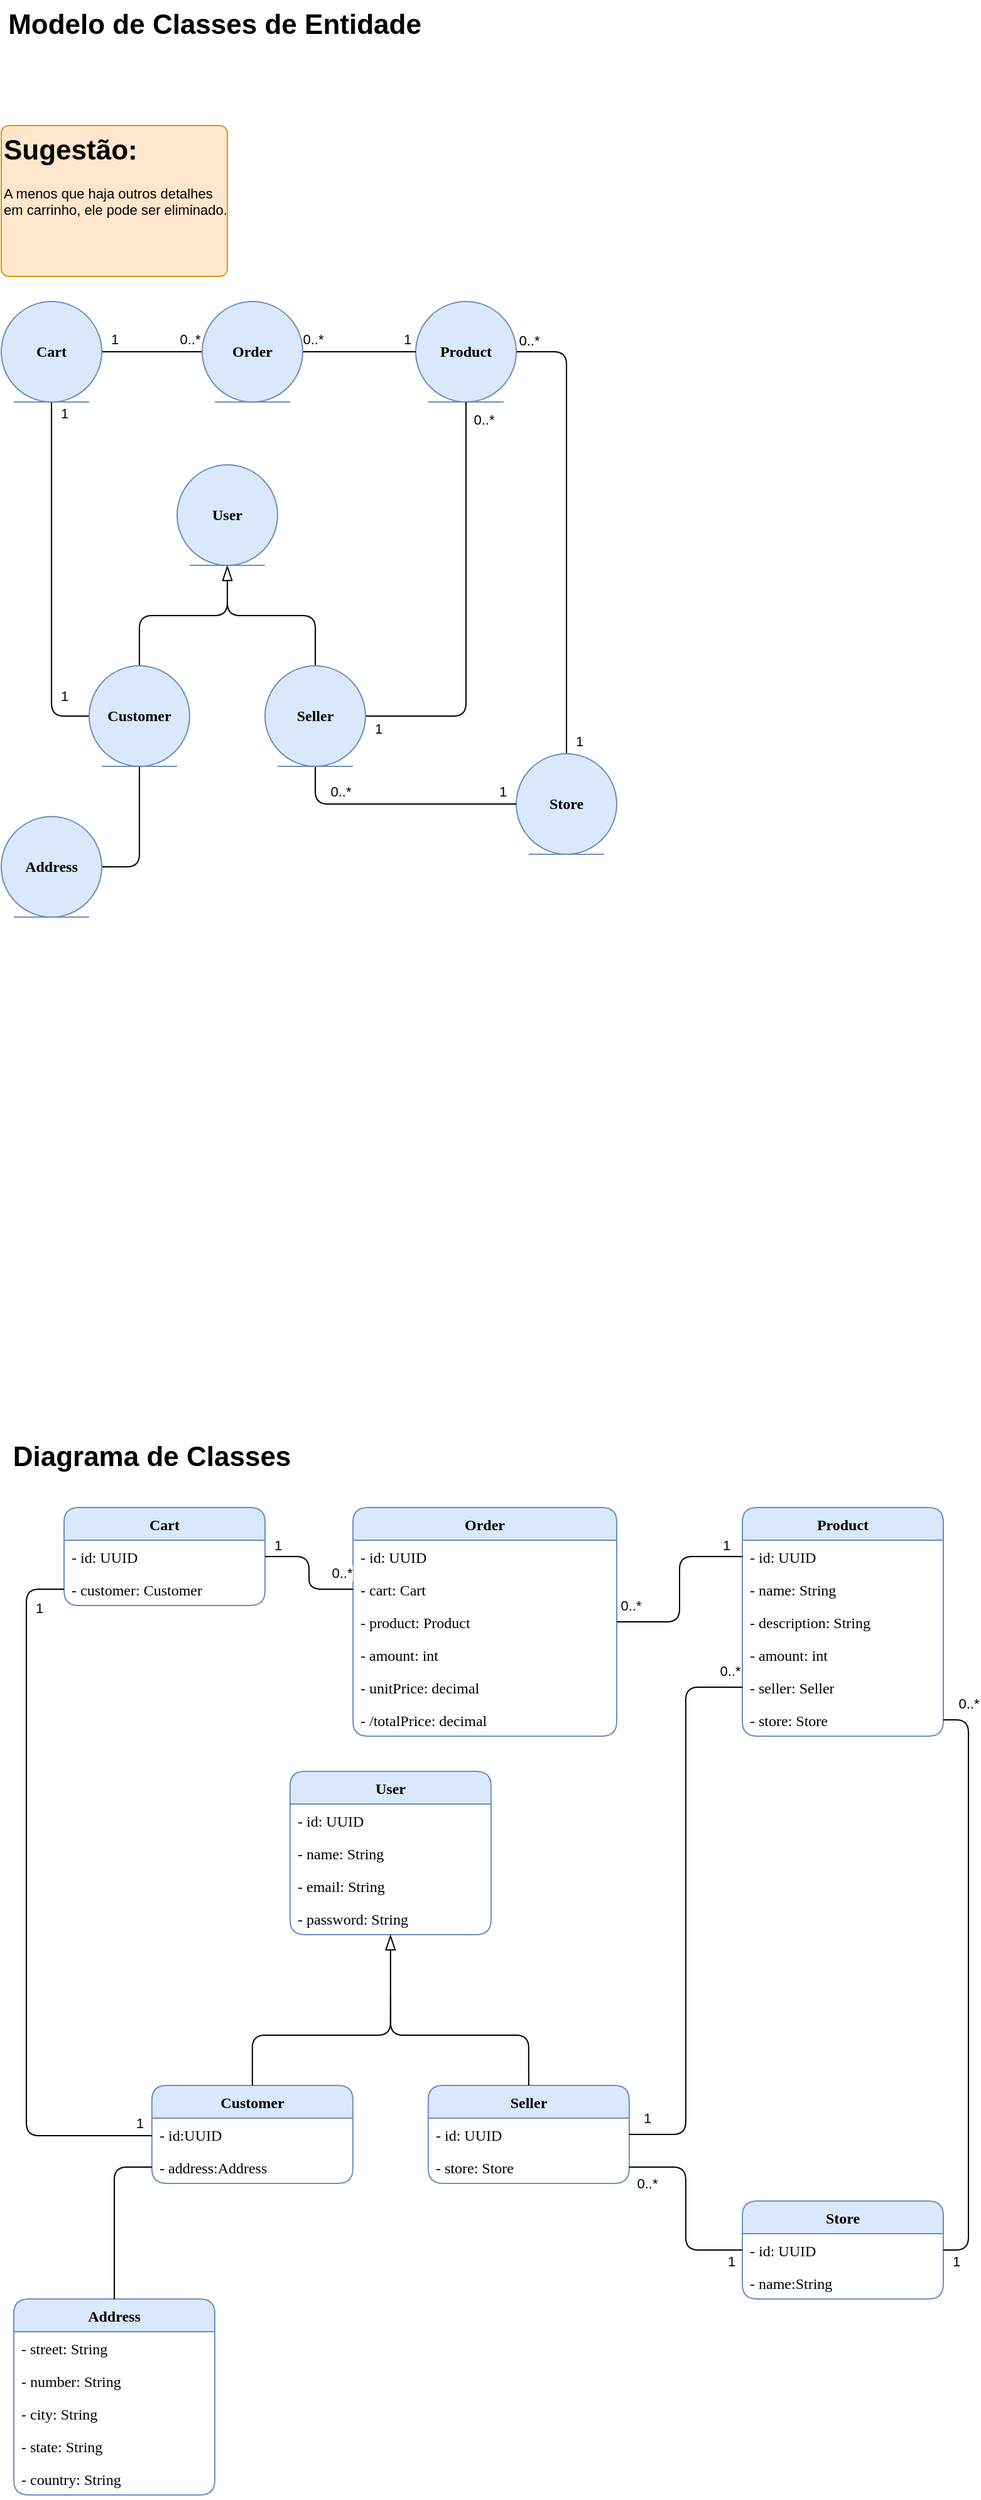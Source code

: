 <mxfile version="24.8.0">
  <diagram name="Página-1" id="TTVn241OmPXhMdDyWpZ5">
    <mxGraphModel dx="1816" dy="2190" grid="1" gridSize="10" guides="1" tooltips="1" connect="1" arrows="1" fold="1" page="1" pageScale="1" pageWidth="827" pageHeight="1169" math="0" shadow="0">
      <root>
        <mxCell id="0" />
        <mxCell id="1" parent="0" />
        <mxCell id="45oS4C0SvB9Kl9MP0dxG-2" value="Product" style="swimlane;fontStyle=1;align=center;verticalAlign=top;childLayout=stackLayout;horizontal=1;startSize=26;horizontalStack=0;resizeParent=1;resizeParentMax=0;resizeLast=0;collapsible=1;marginBottom=0;whiteSpace=wrap;html=1;fontFamily=Cascadia Code;rounded=1;fillColor=#dae8fc;strokeColor=#6c8ebf;" parent="1" vertex="1">
          <mxGeometry x="620" y="70" width="160" height="182" as="geometry" />
        </mxCell>
        <mxCell id="45oS4C0SvB9Kl9MP0dxG-3" value="- id: UUID" style="text;align=left;verticalAlign=top;spacingLeft=4;spacingRight=4;overflow=hidden;rotatable=0;points=[[0,0.5],[1,0.5]];portConstraint=eastwest;whiteSpace=wrap;html=1;fontFamily=Cascadia Code;" parent="45oS4C0SvB9Kl9MP0dxG-2" vertex="1">
          <mxGeometry y="26" width="160" height="26" as="geometry" />
        </mxCell>
        <mxCell id="WNG-E03-8D0otMJcHpS6-30" value="- name: String" style="text;align=left;verticalAlign=top;spacingLeft=4;spacingRight=4;overflow=hidden;rotatable=0;points=[[0,0.5],[1,0.5]];portConstraint=eastwest;whiteSpace=wrap;html=1;fontFamily=Cascadia Code;" vertex="1" parent="45oS4C0SvB9Kl9MP0dxG-2">
          <mxGeometry y="52" width="160" height="26" as="geometry" />
        </mxCell>
        <mxCell id="WNG-E03-8D0otMJcHpS6-66" value="- description: String" style="text;align=left;verticalAlign=top;spacingLeft=4;spacingRight=4;overflow=hidden;rotatable=0;points=[[0,0.5],[1,0.5]];portConstraint=eastwest;whiteSpace=wrap;html=1;fontFamily=Cascadia Code;" vertex="1" parent="45oS4C0SvB9Kl9MP0dxG-2">
          <mxGeometry y="78" width="160" height="26" as="geometry" />
        </mxCell>
        <mxCell id="WNG-E03-8D0otMJcHpS6-87" value="- amount: int" style="text;align=left;verticalAlign=top;spacingLeft=4;spacingRight=4;overflow=hidden;rotatable=0;points=[[0,0.5],[1,0.5]];portConstraint=eastwest;whiteSpace=wrap;html=1;fontFamily=Cascadia Code;" vertex="1" parent="45oS4C0SvB9Kl9MP0dxG-2">
          <mxGeometry y="104" width="160" height="26" as="geometry" />
        </mxCell>
        <mxCell id="WNG-E03-8D0otMJcHpS6-88" value="- seller: Seller" style="text;align=left;verticalAlign=top;spacingLeft=4;spacingRight=4;overflow=hidden;rotatable=0;points=[[0,0.5],[1,0.5]];portConstraint=eastwest;whiteSpace=wrap;html=1;fontFamily=Cascadia Code;" vertex="1" parent="45oS4C0SvB9Kl9MP0dxG-2">
          <mxGeometry y="130" width="160" height="26" as="geometry" />
        </mxCell>
        <mxCell id="WNG-E03-8D0otMJcHpS6-89" value="- store: Store" style="text;align=left;verticalAlign=top;spacingLeft=4;spacingRight=4;overflow=hidden;rotatable=0;points=[[0,0.5],[1,0.5]];portConstraint=eastwest;whiteSpace=wrap;html=1;fontFamily=Cascadia Code;" vertex="1" parent="45oS4C0SvB9Kl9MP0dxG-2">
          <mxGeometry y="156" width="160" height="26" as="geometry" />
        </mxCell>
        <mxCell id="45oS4C0SvB9Kl9MP0dxG-7" value="Cart" style="swimlane;fontStyle=1;align=center;verticalAlign=top;childLayout=stackLayout;horizontal=1;startSize=26;horizontalStack=0;resizeParent=1;resizeParentMax=0;resizeLast=0;collapsible=1;marginBottom=0;whiteSpace=wrap;html=1;fontFamily=Cascadia Code;rounded=1;fillColor=#dae8fc;strokeColor=#6c8ebf;" parent="1" vertex="1">
          <mxGeometry x="80" y="70" width="160" height="78" as="geometry" />
        </mxCell>
        <mxCell id="45oS4C0SvB9Kl9MP0dxG-8" value="- id: UUID" style="text;align=left;verticalAlign=top;spacingLeft=4;spacingRight=4;overflow=hidden;rotatable=0;points=[[0,0.5],[1,0.5]];portConstraint=eastwest;whiteSpace=wrap;html=1;fontFamily=Cascadia Code;" parent="45oS4C0SvB9Kl9MP0dxG-7" vertex="1">
          <mxGeometry y="26" width="160" height="26" as="geometry" />
        </mxCell>
        <mxCell id="WNG-E03-8D0otMJcHpS6-63" value="- customer: Customer" style="text;align=left;verticalAlign=top;spacingLeft=4;spacingRight=4;overflow=hidden;rotatable=0;points=[[0,0.5],[1,0.5]];portConstraint=eastwest;whiteSpace=wrap;html=1;fontFamily=Cascadia Code;" vertex="1" parent="45oS4C0SvB9Kl9MP0dxG-7">
          <mxGeometry y="52" width="160" height="26" as="geometry" />
        </mxCell>
        <mxCell id="45oS4C0SvB9Kl9MP0dxG-11" value="User" style="swimlane;fontStyle=1;align=center;verticalAlign=top;childLayout=stackLayout;horizontal=1;startSize=26;horizontalStack=0;resizeParent=1;resizeParentMax=0;resizeLast=0;collapsible=1;marginBottom=0;whiteSpace=wrap;html=1;fontFamily=Cascadia Code;rounded=1;fillColor=#dae8fc;strokeColor=#6c8ebf;" parent="1" vertex="1">
          <mxGeometry x="259.93" y="280" width="160" height="130" as="geometry" />
        </mxCell>
        <mxCell id="45oS4C0SvB9Kl9MP0dxG-12" value="- id: UUID" style="text;align=left;verticalAlign=top;spacingLeft=4;spacingRight=4;overflow=hidden;rotatable=0;points=[[0,0.5],[1,0.5]];portConstraint=eastwest;whiteSpace=wrap;html=1;fontFamily=Cascadia Code;" parent="45oS4C0SvB9Kl9MP0dxG-11" vertex="1">
          <mxGeometry y="26" width="160" height="26" as="geometry" />
        </mxCell>
        <mxCell id="WNG-E03-8D0otMJcHpS6-74" value="- name: String" style="text;align=left;verticalAlign=top;spacingLeft=4;spacingRight=4;overflow=hidden;rotatable=0;points=[[0,0.5],[1,0.5]];portConstraint=eastwest;whiteSpace=wrap;html=1;fontFamily=Cascadia Code;" vertex="1" parent="45oS4C0SvB9Kl9MP0dxG-11">
          <mxGeometry y="52" width="160" height="26" as="geometry" />
        </mxCell>
        <mxCell id="WNG-E03-8D0otMJcHpS6-75" value="- email: String" style="text;align=left;verticalAlign=top;spacingLeft=4;spacingRight=4;overflow=hidden;rotatable=0;points=[[0,0.5],[1,0.5]];portConstraint=eastwest;whiteSpace=wrap;html=1;fontFamily=Cascadia Code;" vertex="1" parent="45oS4C0SvB9Kl9MP0dxG-11">
          <mxGeometry y="78" width="160" height="26" as="geometry" />
        </mxCell>
        <mxCell id="WNG-E03-8D0otMJcHpS6-76" value="- password: String" style="text;align=left;verticalAlign=top;spacingLeft=4;spacingRight=4;overflow=hidden;rotatable=0;points=[[0,0.5],[1,0.5]];portConstraint=eastwest;whiteSpace=wrap;html=1;fontFamily=Cascadia Code;" vertex="1" parent="45oS4C0SvB9Kl9MP0dxG-11">
          <mxGeometry y="104" width="160" height="26" as="geometry" />
        </mxCell>
        <mxCell id="45oS4C0SvB9Kl9MP0dxG-15" value="Seller" style="swimlane;fontStyle=1;align=center;verticalAlign=top;childLayout=stackLayout;horizontal=1;startSize=26;horizontalStack=0;resizeParent=1;resizeParentMax=0;resizeLast=0;collapsible=1;marginBottom=0;whiteSpace=wrap;html=1;fontFamily=Cascadia Code;rounded=1;fillColor=#dae8fc;strokeColor=#6c8ebf;" parent="1" vertex="1">
          <mxGeometry x="369.93" y="530" width="160" height="78" as="geometry" />
        </mxCell>
        <mxCell id="45oS4C0SvB9Kl9MP0dxG-16" value="- id: UUID" style="text;align=left;verticalAlign=top;spacingLeft=4;spacingRight=4;overflow=hidden;rotatable=0;points=[[0,0.5],[1,0.5]];portConstraint=eastwest;whiteSpace=wrap;html=1;fontFamily=Cascadia Code;" parent="45oS4C0SvB9Kl9MP0dxG-15" vertex="1">
          <mxGeometry y="26" width="160" height="26" as="geometry" />
        </mxCell>
        <mxCell id="WNG-E03-8D0otMJcHpS6-80" value="- store: Store" style="text;align=left;verticalAlign=top;spacingLeft=4;spacingRight=4;overflow=hidden;rotatable=0;points=[[0,0.5],[1,0.5]];portConstraint=eastwest;whiteSpace=wrap;html=1;fontFamily=Cascadia Code;" vertex="1" parent="45oS4C0SvB9Kl9MP0dxG-15">
          <mxGeometry y="52" width="160" height="26" as="geometry" />
        </mxCell>
        <mxCell id="45oS4C0SvB9Kl9MP0dxG-23" value="Customer" style="swimlane;fontStyle=1;align=center;verticalAlign=top;childLayout=stackLayout;horizontal=1;startSize=26;horizontalStack=0;resizeParent=1;resizeParentMax=0;resizeLast=0;collapsible=1;marginBottom=0;whiteSpace=wrap;html=1;fontFamily=Cascadia Code;rounded=1;fillColor=#dae8fc;strokeColor=#6c8ebf;" parent="1" vertex="1">
          <mxGeometry x="149.93" y="530" width="160" height="78" as="geometry" />
        </mxCell>
        <mxCell id="WNG-E03-8D0otMJcHpS6-79" value="- id:UUID" style="text;align=left;verticalAlign=top;spacingLeft=4;spacingRight=4;overflow=hidden;rotatable=0;points=[[0,0.5],[1,0.5]];portConstraint=eastwest;whiteSpace=wrap;html=1;fontFamily=Cascadia Code;" vertex="1" parent="45oS4C0SvB9Kl9MP0dxG-23">
          <mxGeometry y="26" width="160" height="26" as="geometry" />
        </mxCell>
        <mxCell id="45oS4C0SvB9Kl9MP0dxG-24" value="- address:Address" style="text;align=left;verticalAlign=top;spacingLeft=4;spacingRight=4;overflow=hidden;rotatable=0;points=[[0,0.5],[1,0.5]];portConstraint=eastwest;whiteSpace=wrap;html=1;fontFamily=Cascadia Code;" parent="45oS4C0SvB9Kl9MP0dxG-23" vertex="1">
          <mxGeometry y="52" width="160" height="26" as="geometry" />
        </mxCell>
        <mxCell id="45oS4C0SvB9Kl9MP0dxG-27" value="Address" style="swimlane;fontStyle=1;align=center;verticalAlign=top;childLayout=stackLayout;horizontal=1;startSize=26;horizontalStack=0;resizeParent=1;resizeParentMax=0;resizeLast=0;collapsible=1;marginBottom=0;whiteSpace=wrap;html=1;fontFamily=Cascadia Code;rounded=1;fillColor=#dae8fc;strokeColor=#6c8ebf;" parent="1" vertex="1">
          <mxGeometry x="40" y="700" width="160" height="156" as="geometry" />
        </mxCell>
        <mxCell id="45oS4C0SvB9Kl9MP0dxG-28" value="- street: String" style="text;align=left;verticalAlign=top;spacingLeft=4;spacingRight=4;overflow=hidden;rotatable=0;points=[[0,0.5],[1,0.5]];portConstraint=eastwest;whiteSpace=wrap;html=1;fontFamily=Cascadia Code;" parent="45oS4C0SvB9Kl9MP0dxG-27" vertex="1">
          <mxGeometry y="26" width="160" height="26" as="geometry" />
        </mxCell>
        <mxCell id="WNG-E03-8D0otMJcHpS6-70" value="- number: String" style="text;align=left;verticalAlign=top;spacingLeft=4;spacingRight=4;overflow=hidden;rotatable=0;points=[[0,0.5],[1,0.5]];portConstraint=eastwest;whiteSpace=wrap;html=1;fontFamily=Cascadia Code;" vertex="1" parent="45oS4C0SvB9Kl9MP0dxG-27">
          <mxGeometry y="52" width="160" height="26" as="geometry" />
        </mxCell>
        <mxCell id="WNG-E03-8D0otMJcHpS6-69" value="- city: String" style="text;align=left;verticalAlign=top;spacingLeft=4;spacingRight=4;overflow=hidden;rotatable=0;points=[[0,0.5],[1,0.5]];portConstraint=eastwest;whiteSpace=wrap;html=1;fontFamily=Cascadia Code;" vertex="1" parent="45oS4C0SvB9Kl9MP0dxG-27">
          <mxGeometry y="78" width="160" height="26" as="geometry" />
        </mxCell>
        <mxCell id="WNG-E03-8D0otMJcHpS6-71" value="- state: String" style="text;align=left;verticalAlign=top;spacingLeft=4;spacingRight=4;overflow=hidden;rotatable=0;points=[[0,0.5],[1,0.5]];portConstraint=eastwest;whiteSpace=wrap;html=1;fontFamily=Cascadia Code;" vertex="1" parent="45oS4C0SvB9Kl9MP0dxG-27">
          <mxGeometry y="104" width="160" height="26" as="geometry" />
        </mxCell>
        <mxCell id="WNG-E03-8D0otMJcHpS6-72" value="- country: String" style="text;align=left;verticalAlign=top;spacingLeft=4;spacingRight=4;overflow=hidden;rotatable=0;points=[[0,0.5],[1,0.5]];portConstraint=eastwest;whiteSpace=wrap;html=1;fontFamily=Cascadia Code;" vertex="1" parent="45oS4C0SvB9Kl9MP0dxG-27">
          <mxGeometry y="130" width="160" height="26" as="geometry" />
        </mxCell>
        <mxCell id="45oS4C0SvB9Kl9MP0dxG-31" value="Store" style="swimlane;fontStyle=1;align=center;verticalAlign=top;childLayout=stackLayout;horizontal=1;startSize=26;horizontalStack=0;resizeParent=1;resizeParentMax=0;resizeLast=0;collapsible=1;marginBottom=0;whiteSpace=wrap;html=1;fontFamily=Cascadia Code;rounded=1;fillColor=#dae8fc;strokeColor=#6c8ebf;" parent="1" vertex="1">
          <mxGeometry x="620" y="622" width="160" height="78" as="geometry" />
        </mxCell>
        <mxCell id="45oS4C0SvB9Kl9MP0dxG-32" value="- id: UUID" style="text;align=left;verticalAlign=top;spacingLeft=4;spacingRight=4;overflow=hidden;rotatable=0;points=[[0,0.5],[1,0.5]];portConstraint=eastwest;whiteSpace=wrap;html=1;fontFamily=Cascadia Code;" parent="45oS4C0SvB9Kl9MP0dxG-31" vertex="1">
          <mxGeometry y="26" width="160" height="26" as="geometry" />
        </mxCell>
        <mxCell id="WNG-E03-8D0otMJcHpS6-84" value="- name:String" style="text;align=left;verticalAlign=top;spacingLeft=4;spacingRight=4;overflow=hidden;rotatable=0;points=[[0,0.5],[1,0.5]];portConstraint=eastwest;whiteSpace=wrap;html=1;fontFamily=Cascadia Code;" vertex="1" parent="45oS4C0SvB9Kl9MP0dxG-31">
          <mxGeometry y="52" width="160" height="26" as="geometry" />
        </mxCell>
        <mxCell id="WNG-E03-8D0otMJcHpS6-1" value="Diagrama de Classes" style="text;html=1;align=center;verticalAlign=middle;whiteSpace=wrap;rounded=0;fontStyle=1;fontSize=22;" vertex="1" parent="1">
          <mxGeometry x="30" y="10" width="240" height="40" as="geometry" />
        </mxCell>
        <mxCell id="WNG-E03-8D0otMJcHpS6-2" value="Modelo de Classes de Entidade" style="text;html=1;align=center;verticalAlign=middle;whiteSpace=wrap;rounded=0;fontStyle=1;fontSize=22;" vertex="1" parent="1">
          <mxGeometry x="30" y="-1130" width="340" height="40" as="geometry" />
        </mxCell>
        <mxCell id="WNG-E03-8D0otMJcHpS6-20" style="edgeStyle=orthogonalEdgeStyle;shape=connector;curved=0;rounded=1;orthogonalLoop=1;jettySize=auto;html=1;exitX=1;exitY=0.5;exitDx=0;exitDy=0;entryX=0.5;entryY=0;entryDx=0;entryDy=0;strokeColor=default;align=center;verticalAlign=middle;fontFamily=Helvetica;fontSize=11;fontColor=default;labelBackgroundColor=default;startArrow=none;startFill=0;startSize=10;endArrow=none;endFill=0;endSize=10;" edge="1" parent="1" source="WNG-E03-8D0otMJcHpS6-3" target="WNG-E03-8D0otMJcHpS6-6">
          <mxGeometry relative="1" as="geometry">
            <Array as="points">
              <mxPoint x="480" y="-850" />
            </Array>
          </mxGeometry>
        </mxCell>
        <mxCell id="WNG-E03-8D0otMJcHpS6-24" value="0..*" style="edgeLabel;html=1;align=center;verticalAlign=middle;resizable=0;points=[];fontFamily=Helvetica;fontSize=11;fontColor=default;labelBackgroundColor=default;" vertex="1" connectable="0" parent="WNG-E03-8D0otMJcHpS6-20">
          <mxGeometry x="-0.719" relative="1" as="geometry">
            <mxPoint x="-30" y="-20" as="offset" />
          </mxGeometry>
        </mxCell>
        <mxCell id="WNG-E03-8D0otMJcHpS6-25" value="1" style="edgeLabel;html=1;align=center;verticalAlign=middle;resizable=0;points=[];fontFamily=Helvetica;fontSize=11;fontColor=default;labelBackgroundColor=default;" vertex="1" connectable="0" parent="WNG-E03-8D0otMJcHpS6-20">
          <mxGeometry x="0.94" y="-1" relative="1" as="geometry">
            <mxPoint x="11" y="1" as="offset" />
          </mxGeometry>
        </mxCell>
        <mxCell id="WNG-E03-8D0otMJcHpS6-3" value="&lt;font face=&quot;Cascadia Code&quot;&gt;&lt;b&gt;Product&lt;/b&gt;&lt;/font&gt;" style="ellipse;shape=umlEntity;whiteSpace=wrap;html=1;fillColor=#dae8fc;strokeColor=#6c8ebf;" vertex="1" parent="1">
          <mxGeometry x="360" y="-890" width="80" height="80" as="geometry" />
        </mxCell>
        <mxCell id="WNG-E03-8D0otMJcHpS6-11" style="edgeStyle=orthogonalEdgeStyle;rounded=1;orthogonalLoop=1;jettySize=auto;html=1;endArrow=none;endFill=0;curved=0;" edge="1" parent="1" source="WNG-E03-8D0otMJcHpS6-4" target="WNG-E03-8D0otMJcHpS6-3">
          <mxGeometry relative="1" as="geometry" />
        </mxCell>
        <mxCell id="WNG-E03-8D0otMJcHpS6-12" value="1" style="edgeLabel;html=1;align=center;verticalAlign=middle;resizable=0;points=[];" vertex="1" connectable="0" parent="WNG-E03-8D0otMJcHpS6-11">
          <mxGeometry x="0.868" y="1" relative="1" as="geometry">
            <mxPoint x="-1" y="-9" as="offset" />
          </mxGeometry>
        </mxCell>
        <mxCell id="WNG-E03-8D0otMJcHpS6-13" value="0..*" style="edgeLabel;html=1;align=center;verticalAlign=middle;resizable=0;points=[];" vertex="1" connectable="0" parent="WNG-E03-8D0otMJcHpS6-11">
          <mxGeometry x="-0.898" y="2" relative="1" as="geometry">
            <mxPoint x="3" y="-8" as="offset" />
          </mxGeometry>
        </mxCell>
        <mxCell id="WNG-E03-8D0otMJcHpS6-34" style="edgeStyle=orthogonalEdgeStyle;shape=connector;curved=0;rounded=1;orthogonalLoop=1;jettySize=auto;html=1;entryX=1;entryY=0.5;entryDx=0;entryDy=0;strokeColor=default;align=center;verticalAlign=middle;fontFamily=Helvetica;fontSize=11;fontColor=default;labelBackgroundColor=default;startArrow=none;startFill=0;startSize=10;endArrow=none;endFill=0;endSize=10;" edge="1" parent="1" source="WNG-E03-8D0otMJcHpS6-4" target="WNG-E03-8D0otMJcHpS6-33">
          <mxGeometry relative="1" as="geometry" />
        </mxCell>
        <mxCell id="WNG-E03-8D0otMJcHpS6-38" value="1" style="edgeLabel;html=1;align=center;verticalAlign=middle;resizable=0;points=[];fontFamily=Helvetica;fontSize=11;fontColor=default;labelBackgroundColor=default;" vertex="1" connectable="0" parent="WNG-E03-8D0otMJcHpS6-34">
          <mxGeometry x="0.775" relative="1" as="geometry">
            <mxPoint x="1" y="-10" as="offset" />
          </mxGeometry>
        </mxCell>
        <mxCell id="WNG-E03-8D0otMJcHpS6-39" value="0..*" style="edgeLabel;html=1;align=center;verticalAlign=middle;resizable=0;points=[];fontFamily=Helvetica;fontSize=11;fontColor=default;labelBackgroundColor=default;" vertex="1" connectable="0" parent="WNG-E03-8D0otMJcHpS6-34">
          <mxGeometry x="-0.8" y="-2" relative="1" as="geometry">
            <mxPoint x="-2" y="-8" as="offset" />
          </mxGeometry>
        </mxCell>
        <mxCell id="WNG-E03-8D0otMJcHpS6-4" value="&lt;font face=&quot;Cascadia Code&quot;&gt;&lt;b&gt;Order&lt;/b&gt;&lt;/font&gt;" style="ellipse;shape=umlEntity;whiteSpace=wrap;html=1;fillColor=#dae8fc;strokeColor=#6c8ebf;" vertex="1" parent="1">
          <mxGeometry x="190" y="-890" width="80" height="80" as="geometry" />
        </mxCell>
        <mxCell id="WNG-E03-8D0otMJcHpS6-6" value="&lt;font face=&quot;Cascadia Code&quot;&gt;&lt;b&gt;Store&lt;/b&gt;&lt;/font&gt;" style="ellipse;shape=umlEntity;whiteSpace=wrap;html=1;fillColor=#dae8fc;strokeColor=#6c8ebf;" vertex="1" parent="1">
          <mxGeometry x="440" y="-530" width="80" height="80" as="geometry" />
        </mxCell>
        <mxCell id="WNG-E03-8D0otMJcHpS6-14" style="edgeStyle=orthogonalEdgeStyle;rounded=1;orthogonalLoop=1;jettySize=auto;html=1;entryX=0.5;entryY=0;entryDx=0;entryDy=0;endArrow=none;endFill=0;endSize=10;curved=0;startArrow=blockThin;startFill=0;startSize=10;exitX=0.5;exitY=1;exitDx=0;exitDy=0;" edge="1" parent="1" source="WNG-E03-8D0otMJcHpS6-7" target="WNG-E03-8D0otMJcHpS6-8">
          <mxGeometry relative="1" as="geometry">
            <mxPoint x="250" y="-630" as="sourcePoint" />
          </mxGeometry>
        </mxCell>
        <mxCell id="WNG-E03-8D0otMJcHpS6-15" style="edgeStyle=orthogonalEdgeStyle;rounded=1;orthogonalLoop=1;jettySize=auto;html=1;entryX=0.5;entryY=0;entryDx=0;entryDy=0;endArrow=none;endFill=0;endSize=10;curved=0;" edge="1" parent="1" target="WNG-E03-8D0otMJcHpS6-9">
          <mxGeometry relative="1" as="geometry">
            <mxPoint x="210" y="-660" as="sourcePoint" />
            <Array as="points">
              <mxPoint x="210" y="-640" />
              <mxPoint x="280" y="-640" />
            </Array>
          </mxGeometry>
        </mxCell>
        <mxCell id="WNG-E03-8D0otMJcHpS6-37" style="edgeStyle=orthogonalEdgeStyle;shape=connector;curved=0;rounded=1;orthogonalLoop=1;jettySize=auto;html=1;strokeColor=default;align=center;verticalAlign=middle;fontFamily=Helvetica;fontSize=11;fontColor=default;labelBackgroundColor=default;startArrow=none;startFill=0;startSize=10;endArrow=none;endFill=0;endSize=10;entryX=0.5;entryY=1;entryDx=0;entryDy=0;exitX=0;exitY=0.5;exitDx=0;exitDy=0;" edge="1" parent="1" source="WNG-E03-8D0otMJcHpS6-8" target="WNG-E03-8D0otMJcHpS6-33">
          <mxGeometry relative="1" as="geometry">
            <mxPoint x="80" y="-780" as="targetPoint" />
          </mxGeometry>
        </mxCell>
        <mxCell id="WNG-E03-8D0otMJcHpS6-40" value="1" style="edgeLabel;html=1;align=center;verticalAlign=middle;resizable=0;points=[];fontFamily=Helvetica;fontSize=11;fontColor=default;labelBackgroundColor=default;" vertex="1" connectable="0" parent="WNG-E03-8D0otMJcHpS6-37">
          <mxGeometry x="0.937" relative="1" as="geometry">
            <mxPoint x="10" as="offset" />
          </mxGeometry>
        </mxCell>
        <mxCell id="WNG-E03-8D0otMJcHpS6-41" value="1" style="edgeLabel;html=1;align=center;verticalAlign=middle;resizable=0;points=[];fontFamily=Helvetica;fontSize=11;fontColor=default;labelBackgroundColor=default;" vertex="1" connectable="0" parent="WNG-E03-8D0otMJcHpS6-37">
          <mxGeometry x="-0.668" y="1" relative="1" as="geometry">
            <mxPoint x="11" as="offset" />
          </mxGeometry>
        </mxCell>
        <mxCell id="WNG-E03-8D0otMJcHpS6-7" value="&lt;font face=&quot;Cascadia Code&quot;&gt;&lt;b&gt;User&lt;/b&gt;&lt;/font&gt;" style="ellipse;shape=umlEntity;whiteSpace=wrap;html=1;fillColor=#dae8fc;strokeColor=#6c8ebf;" vertex="1" parent="1">
          <mxGeometry x="170" y="-760" width="80" height="80" as="geometry" />
        </mxCell>
        <mxCell id="WNG-E03-8D0otMJcHpS6-17" style="rounded=1;orthogonalLoop=1;jettySize=auto;html=1;entryX=1;entryY=0.5;entryDx=0;entryDy=0;edgeStyle=orthogonalEdgeStyle;endArrow=none;endFill=0;curved=0;exitX=0.5;exitY=1;exitDx=0;exitDy=0;" edge="1" parent="1" source="WNG-E03-8D0otMJcHpS6-8" target="WNG-E03-8D0otMJcHpS6-10">
          <mxGeometry relative="1" as="geometry">
            <Array as="points">
              <mxPoint x="140" y="-440" />
            </Array>
          </mxGeometry>
        </mxCell>
        <mxCell id="WNG-E03-8D0otMJcHpS6-8" value="&lt;font face=&quot;Cascadia Code&quot;&gt;&lt;b&gt;Customer&lt;/b&gt;&lt;/font&gt;" style="ellipse;shape=umlEntity;whiteSpace=wrap;html=1;fillColor=#dae8fc;strokeColor=#6c8ebf;" vertex="1" parent="1">
          <mxGeometry x="100" y="-600" width="80" height="80" as="geometry" />
        </mxCell>
        <mxCell id="WNG-E03-8D0otMJcHpS6-16" style="edgeStyle=orthogonalEdgeStyle;rounded=1;orthogonalLoop=1;jettySize=auto;html=1;entryX=0;entryY=0.5;entryDx=0;entryDy=0;endArrow=none;endFill=0;curved=0;exitX=0.5;exitY=1;exitDx=0;exitDy=0;" edge="1" parent="1" source="WNG-E03-8D0otMJcHpS6-9" target="WNG-E03-8D0otMJcHpS6-6">
          <mxGeometry relative="1" as="geometry" />
        </mxCell>
        <mxCell id="WNG-E03-8D0otMJcHpS6-27" value="0..*" style="edgeLabel;html=1;align=center;verticalAlign=middle;resizable=0;points=[];fontFamily=Helvetica;fontSize=11;fontColor=default;labelBackgroundColor=default;" vertex="1" connectable="0" parent="WNG-E03-8D0otMJcHpS6-16">
          <mxGeometry x="-0.845" y="2" relative="1" as="geometry">
            <mxPoint x="18" y="5" as="offset" />
          </mxGeometry>
        </mxCell>
        <mxCell id="WNG-E03-8D0otMJcHpS6-28" value="1" style="edgeLabel;html=1;align=center;verticalAlign=middle;resizable=0;points=[];fontFamily=Helvetica;fontSize=11;fontColor=default;labelBackgroundColor=default;" vertex="1" connectable="0" parent="WNG-E03-8D0otMJcHpS6-16">
          <mxGeometry x="0.883" relative="1" as="geometry">
            <mxPoint y="-10" as="offset" />
          </mxGeometry>
        </mxCell>
        <mxCell id="WNG-E03-8D0otMJcHpS6-18" style="edgeStyle=orthogonalEdgeStyle;rounded=1;orthogonalLoop=1;jettySize=auto;html=1;entryX=0.5;entryY=1;entryDx=0;entryDy=0;exitX=1;exitY=0.5;exitDx=0;exitDy=0;curved=0;endArrow=none;endFill=0;" edge="1" parent="1" source="WNG-E03-8D0otMJcHpS6-9" target="WNG-E03-8D0otMJcHpS6-3">
          <mxGeometry relative="1" as="geometry">
            <Array as="points">
              <mxPoint x="400" y="-560" />
            </Array>
          </mxGeometry>
        </mxCell>
        <mxCell id="WNG-E03-8D0otMJcHpS6-42" value="0..*" style="edgeLabel;html=1;align=center;verticalAlign=middle;resizable=0;points=[];fontFamily=Helvetica;fontSize=11;fontColor=default;labelBackgroundColor=default;" vertex="1" connectable="0" parent="WNG-E03-8D0otMJcHpS6-18">
          <mxGeometry x="0.919" y="-2" relative="1" as="geometry">
            <mxPoint x="12" as="offset" />
          </mxGeometry>
        </mxCell>
        <mxCell id="WNG-E03-8D0otMJcHpS6-43" value="1" style="edgeLabel;html=1;align=center;verticalAlign=middle;resizable=0;points=[];fontFamily=Helvetica;fontSize=11;fontColor=default;labelBackgroundColor=default;" vertex="1" connectable="0" parent="WNG-E03-8D0otMJcHpS6-18">
          <mxGeometry x="-0.941" relative="1" as="geometry">
            <mxPoint y="10" as="offset" />
          </mxGeometry>
        </mxCell>
        <mxCell id="WNG-E03-8D0otMJcHpS6-9" value="&lt;font face=&quot;Cascadia Code&quot;&gt;&lt;b&gt;Seller&lt;/b&gt;&lt;/font&gt;" style="ellipse;shape=umlEntity;whiteSpace=wrap;html=1;fillColor=#dae8fc;strokeColor=#6c8ebf;" vertex="1" parent="1">
          <mxGeometry x="240" y="-600" width="80" height="80" as="geometry" />
        </mxCell>
        <mxCell id="WNG-E03-8D0otMJcHpS6-10" value="&lt;font face=&quot;Cascadia Code&quot;&gt;&lt;b&gt;Address&lt;/b&gt;&lt;/font&gt;" style="ellipse;shape=umlEntity;whiteSpace=wrap;html=1;fillColor=#dae8fc;strokeColor=#6c8ebf;" vertex="1" parent="1">
          <mxGeometry x="30" y="-480" width="80" height="80" as="geometry" />
        </mxCell>
        <mxCell id="WNG-E03-8D0otMJcHpS6-33" value="&lt;font face=&quot;Cascadia Code&quot;&gt;&lt;b&gt;Cart&lt;/b&gt;&lt;/font&gt;" style="ellipse;shape=umlEntity;whiteSpace=wrap;html=1;fillColor=#dae8fc;strokeColor=#6c8ebf;" vertex="1" parent="1">
          <mxGeometry x="30" y="-890" width="80" height="80" as="geometry" />
        </mxCell>
        <mxCell id="WNG-E03-8D0otMJcHpS6-49" style="edgeStyle=orthogonalEdgeStyle;rounded=1;orthogonalLoop=1;jettySize=auto;html=1;entryX=0.5;entryY=0;entryDx=0;entryDy=0;endArrow=none;endFill=0;endSize=10;curved=0;startArrow=blockThin;startFill=0;startSize=10;" edge="1" parent="1" source="45oS4C0SvB9Kl9MP0dxG-11" target="45oS4C0SvB9Kl9MP0dxG-23">
          <mxGeometry relative="1" as="geometry">
            <mxPoint x="349.93" y="450" as="sourcePoint" />
            <mxPoint x="279.93" y="530" as="targetPoint" />
            <Array as="points">
              <mxPoint x="339.93" y="490" />
              <mxPoint x="229.93" y="490" />
            </Array>
          </mxGeometry>
        </mxCell>
        <mxCell id="WNG-E03-8D0otMJcHpS6-50" style="edgeStyle=orthogonalEdgeStyle;rounded=1;orthogonalLoop=1;jettySize=auto;html=1;entryX=0.5;entryY=0;entryDx=0;entryDy=0;endArrow=none;endFill=0;endSize=10;curved=0;" edge="1" parent="1" target="45oS4C0SvB9Kl9MP0dxG-15">
          <mxGeometry relative="1" as="geometry">
            <mxPoint x="339.93" y="460" as="sourcePoint" />
            <mxPoint x="419.93" y="530" as="targetPoint" />
            <Array as="points">
              <mxPoint x="339.93" y="490" />
              <mxPoint x="449.93" y="490" />
            </Array>
          </mxGeometry>
        </mxCell>
        <mxCell id="WNG-E03-8D0otMJcHpS6-51" value="Order" style="swimlane;fontStyle=1;align=center;verticalAlign=top;childLayout=stackLayout;horizontal=1;startSize=26;horizontalStack=0;resizeParent=1;resizeParentMax=0;resizeLast=0;collapsible=1;marginBottom=0;whiteSpace=wrap;html=1;fontFamily=Cascadia Code;rounded=1;fillColor=#dae8fc;strokeColor=#6c8ebf;" vertex="1" parent="1">
          <mxGeometry x="310" y="70" width="210" height="182" as="geometry" />
        </mxCell>
        <mxCell id="WNG-E03-8D0otMJcHpS6-52" value="- id: UUID" style="text;align=left;verticalAlign=top;spacingLeft=4;spacingRight=4;overflow=hidden;rotatable=0;points=[[0,0.5],[1,0.5]];portConstraint=eastwest;whiteSpace=wrap;html=1;fontFamily=Cascadia Code;" vertex="1" parent="WNG-E03-8D0otMJcHpS6-51">
          <mxGeometry y="26" width="210" height="26" as="geometry" />
        </mxCell>
        <mxCell id="WNG-E03-8D0otMJcHpS6-53" value="- cart: Cart" style="text;align=left;verticalAlign=top;spacingLeft=4;spacingRight=4;overflow=hidden;rotatable=0;points=[[0,0.5],[1,0.5]];portConstraint=eastwest;whiteSpace=wrap;html=1;fontFamily=Cascadia Code;" vertex="1" parent="WNG-E03-8D0otMJcHpS6-51">
          <mxGeometry y="52" width="210" height="26" as="geometry" />
        </mxCell>
        <mxCell id="WNG-E03-8D0otMJcHpS6-54" value="- product: Product" style="text;align=left;verticalAlign=top;spacingLeft=4;spacingRight=4;overflow=hidden;rotatable=0;points=[[0,0.5],[1,0.5]];portConstraint=eastwest;whiteSpace=wrap;html=1;fontFamily=Cascadia Code;" vertex="1" parent="WNG-E03-8D0otMJcHpS6-51">
          <mxGeometry y="78" width="210" height="26" as="geometry" />
        </mxCell>
        <mxCell id="WNG-E03-8D0otMJcHpS6-60" value="- amount: int" style="text;align=left;verticalAlign=top;spacingLeft=4;spacingRight=4;overflow=hidden;rotatable=0;points=[[0,0.5],[1,0.5]];portConstraint=eastwest;whiteSpace=wrap;html=1;fontFamily=Cascadia Code;" vertex="1" parent="WNG-E03-8D0otMJcHpS6-51">
          <mxGeometry y="104" width="210" height="26" as="geometry" />
        </mxCell>
        <mxCell id="WNG-E03-8D0otMJcHpS6-61" value="- unitPrice: decimal" style="text;align=left;verticalAlign=top;spacingLeft=4;spacingRight=4;overflow=hidden;rotatable=0;points=[[0,0.5],[1,0.5]];portConstraint=eastwest;whiteSpace=wrap;html=1;fontFamily=Cascadia Code;" vertex="1" parent="WNG-E03-8D0otMJcHpS6-51">
          <mxGeometry y="130" width="210" height="26" as="geometry" />
        </mxCell>
        <mxCell id="WNG-E03-8D0otMJcHpS6-62" value="- /totalPrice: decimal" style="text;align=left;verticalAlign=top;spacingLeft=4;spacingRight=4;overflow=hidden;rotatable=0;points=[[0,0.5],[1,0.5]];portConstraint=eastwest;whiteSpace=wrap;html=1;fontFamily=Cascadia Code;" vertex="1" parent="WNG-E03-8D0otMJcHpS6-51">
          <mxGeometry y="156" width="210" height="26" as="geometry" />
        </mxCell>
        <mxCell id="WNG-E03-8D0otMJcHpS6-67" style="edgeStyle=orthogonalEdgeStyle;shape=connector;curved=0;rounded=1;orthogonalLoop=1;jettySize=auto;html=1;entryX=0;entryY=0.5;entryDx=0;entryDy=0;strokeColor=default;align=center;verticalAlign=middle;fontFamily=Helvetica;fontSize=11;fontColor=default;labelBackgroundColor=default;startArrow=none;startFill=0;startSize=10;endArrow=none;endFill=0;endSize=10;" edge="1" parent="1" source="WNG-E03-8D0otMJcHpS6-54" target="45oS4C0SvB9Kl9MP0dxG-3">
          <mxGeometry relative="1" as="geometry" />
        </mxCell>
        <mxCell id="WNG-E03-8D0otMJcHpS6-92" value="0..*" style="edgeLabel;html=1;align=center;verticalAlign=middle;resizable=0;points=[];fontFamily=Helvetica;fontSize=11;fontColor=default;labelBackgroundColor=default;" vertex="1" connectable="0" parent="WNG-E03-8D0otMJcHpS6-67">
          <mxGeometry x="-0.89" relative="1" as="geometry">
            <mxPoint x="2" y="-13" as="offset" />
          </mxGeometry>
        </mxCell>
        <mxCell id="WNG-E03-8D0otMJcHpS6-95" value="1" style="edgeLabel;html=1;align=center;verticalAlign=middle;resizable=0;points=[];fontFamily=Helvetica;fontSize=11;fontColor=default;labelBackgroundColor=default;" vertex="1" connectable="0" parent="WNG-E03-8D0otMJcHpS6-67">
          <mxGeometry x="0.822" y="-1" relative="1" as="geometry">
            <mxPoint y="-10" as="offset" />
          </mxGeometry>
        </mxCell>
        <mxCell id="WNG-E03-8D0otMJcHpS6-68" value="&lt;h1 style=&quot;margin-top: 0px;&quot;&gt;Sugestão:&lt;br&gt;&lt;/h1&gt;A menos que haja outros detalhes em carrinho, ele pode ser eliminado." style="text;html=1;whiteSpace=wrap;overflow=hidden;rounded=1;fontFamily=Helvetica;fontSize=11;labelBackgroundColor=none;fillColor=#ffe6cc;strokeColor=#d79b00;imageAspect=1;fillOpacity=100;fillStyle=solid;labelPadding:10px;arcSize=5;" vertex="1" parent="1">
          <mxGeometry x="30" y="-1030" width="180" height="120" as="geometry" />
        </mxCell>
        <mxCell id="WNG-E03-8D0otMJcHpS6-73" style="edgeStyle=orthogonalEdgeStyle;shape=connector;curved=0;rounded=1;orthogonalLoop=1;jettySize=auto;html=1;strokeColor=default;align=center;verticalAlign=middle;fontFamily=Helvetica;fontSize=11;fontColor=default;labelBackgroundColor=default;startArrow=none;startFill=0;startSize=10;endArrow=none;endFill=0;endSize=10;exitX=0.5;exitY=0;exitDx=0;exitDy=0;" edge="1" parent="1" source="45oS4C0SvB9Kl9MP0dxG-27" target="45oS4C0SvB9Kl9MP0dxG-24">
          <mxGeometry relative="1" as="geometry">
            <mxPoint x="336.64" y="642.416" as="targetPoint" />
          </mxGeometry>
        </mxCell>
        <mxCell id="WNG-E03-8D0otMJcHpS6-77" style="edgeStyle=orthogonalEdgeStyle;shape=connector;curved=0;rounded=1;orthogonalLoop=1;jettySize=auto;html=1;entryX=0;entryY=0.5;entryDx=0;entryDy=0;strokeColor=default;align=center;verticalAlign=middle;fontFamily=Helvetica;fontSize=11;fontColor=default;labelBackgroundColor=default;startArrow=none;startFill=0;startSize=10;endArrow=none;endFill=0;endSize=10;" edge="1" parent="1" source="45oS4C0SvB9Kl9MP0dxG-8" target="WNG-E03-8D0otMJcHpS6-53">
          <mxGeometry relative="1" as="geometry" />
        </mxCell>
        <mxCell id="WNG-E03-8D0otMJcHpS6-93" value="0..*" style="edgeLabel;html=1;align=center;verticalAlign=middle;resizable=0;points=[];fontFamily=Helvetica;fontSize=11;fontColor=default;labelBackgroundColor=default;" vertex="1" connectable="0" parent="WNG-E03-8D0otMJcHpS6-77">
          <mxGeometry x="0.717" relative="1" as="geometry">
            <mxPoint x="4" y="-13" as="offset" />
          </mxGeometry>
        </mxCell>
        <mxCell id="WNG-E03-8D0otMJcHpS6-94" value="1" style="edgeLabel;html=1;align=center;verticalAlign=middle;resizable=0;points=[];fontFamily=Helvetica;fontSize=11;fontColor=default;labelBackgroundColor=default;" vertex="1" connectable="0" parent="WNG-E03-8D0otMJcHpS6-77">
          <mxGeometry x="-0.894" relative="1" as="geometry">
            <mxPoint x="5" y="-9" as="offset" />
          </mxGeometry>
        </mxCell>
        <mxCell id="WNG-E03-8D0otMJcHpS6-78" style="edgeStyle=orthogonalEdgeStyle;shape=connector;curved=0;rounded=1;orthogonalLoop=1;jettySize=auto;html=1;exitX=0;exitY=0.5;exitDx=0;exitDy=0;strokeColor=default;align=center;verticalAlign=middle;fontFamily=Helvetica;fontSize=11;fontColor=default;labelBackgroundColor=default;startArrow=none;startFill=0;startSize=10;endArrow=none;endFill=0;endSize=10;" edge="1" parent="1" source="WNG-E03-8D0otMJcHpS6-63" target="45oS4C0SvB9Kl9MP0dxG-23">
          <mxGeometry relative="1" as="geometry">
            <mxPoint x="170" y="490" as="targetPoint" />
            <Array as="points">
              <mxPoint x="50" y="135" />
              <mxPoint x="50" y="570" />
            </Array>
          </mxGeometry>
        </mxCell>
        <mxCell id="WNG-E03-8D0otMJcHpS6-96" value="1" style="edgeLabel;html=1;align=center;verticalAlign=middle;resizable=0;points=[];fontFamily=Helvetica;fontSize=11;fontColor=default;labelBackgroundColor=default;" vertex="1" connectable="0" parent="WNG-E03-8D0otMJcHpS6-78">
          <mxGeometry x="0.975" y="-2" relative="1" as="geometry">
            <mxPoint x="-3" y="-12" as="offset" />
          </mxGeometry>
        </mxCell>
        <mxCell id="WNG-E03-8D0otMJcHpS6-97" value="1" style="edgeLabel;html=1;align=center;verticalAlign=middle;resizable=0;points=[];fontFamily=Helvetica;fontSize=11;fontColor=default;labelBackgroundColor=default;" vertex="1" connectable="0" parent="WNG-E03-8D0otMJcHpS6-78">
          <mxGeometry x="-0.972" y="-1" relative="1" as="geometry">
            <mxPoint x="-12" y="16" as="offset" />
          </mxGeometry>
        </mxCell>
        <mxCell id="WNG-E03-8D0otMJcHpS6-81" style="edgeStyle=orthogonalEdgeStyle;shape=connector;curved=0;rounded=1;orthogonalLoop=1;jettySize=auto;html=1;strokeColor=default;align=center;verticalAlign=middle;fontFamily=Helvetica;fontSize=11;fontColor=default;labelBackgroundColor=default;startArrow=none;startFill=0;startSize=10;endArrow=none;endFill=0;endSize=10;" edge="1" parent="1" source="WNG-E03-8D0otMJcHpS6-80" target="45oS4C0SvB9Kl9MP0dxG-32">
          <mxGeometry relative="1" as="geometry" />
        </mxCell>
        <mxCell id="WNG-E03-8D0otMJcHpS6-102" value="0..*" style="edgeLabel;html=1;align=center;verticalAlign=middle;resizable=0;points=[];fontFamily=Helvetica;fontSize=11;fontColor=default;labelBackgroundColor=default;" vertex="1" connectable="0" parent="WNG-E03-8D0otMJcHpS6-81">
          <mxGeometry x="-0.79" relative="1" as="geometry">
            <mxPoint x="-3" y="13" as="offset" />
          </mxGeometry>
        </mxCell>
        <mxCell id="WNG-E03-8D0otMJcHpS6-103" value="1" style="edgeLabel;html=1;align=center;verticalAlign=middle;resizable=0;points=[];fontFamily=Helvetica;fontSize=11;fontColor=default;labelBackgroundColor=default;" vertex="1" connectable="0" parent="WNG-E03-8D0otMJcHpS6-81">
          <mxGeometry x="0.883" y="-2" relative="1" as="geometry">
            <mxPoint y="7" as="offset" />
          </mxGeometry>
        </mxCell>
        <mxCell id="WNG-E03-8D0otMJcHpS6-90" style="edgeStyle=orthogonalEdgeStyle;shape=connector;curved=0;rounded=1;orthogonalLoop=1;jettySize=auto;html=1;entryX=1;entryY=0.5;entryDx=0;entryDy=0;strokeColor=default;align=center;verticalAlign=middle;fontFamily=Helvetica;fontSize=11;fontColor=default;labelBackgroundColor=default;startArrow=none;startFill=0;startSize=10;endArrow=none;endFill=0;endSize=10;" edge="1" parent="1" source="WNG-E03-8D0otMJcHpS6-88" target="45oS4C0SvB9Kl9MP0dxG-16">
          <mxGeometry relative="1" as="geometry" />
        </mxCell>
        <mxCell id="WNG-E03-8D0otMJcHpS6-98" value="1" style="edgeLabel;html=1;align=center;verticalAlign=middle;resizable=0;points=[];fontFamily=Helvetica;fontSize=11;fontColor=default;labelBackgroundColor=default;" vertex="1" connectable="0" parent="WNG-E03-8D0otMJcHpS6-90">
          <mxGeometry x="0.937" y="-1" relative="1" as="geometry">
            <mxPoint y="-12" as="offset" />
          </mxGeometry>
        </mxCell>
        <mxCell id="WNG-E03-8D0otMJcHpS6-99" value="0..*" style="edgeLabel;html=1;align=center;verticalAlign=middle;resizable=0;points=[];fontFamily=Helvetica;fontSize=11;fontColor=default;labelBackgroundColor=default;" vertex="1" connectable="0" parent="WNG-E03-8D0otMJcHpS6-90">
          <mxGeometry x="-0.912" y="-2" relative="1" as="geometry">
            <mxPoint x="9" y="-11" as="offset" />
          </mxGeometry>
        </mxCell>
        <mxCell id="WNG-E03-8D0otMJcHpS6-91" style="edgeStyle=orthogonalEdgeStyle;shape=connector;curved=0;rounded=1;orthogonalLoop=1;jettySize=auto;html=1;entryX=1;entryY=0.5;entryDx=0;entryDy=0;strokeColor=default;align=center;verticalAlign=middle;fontFamily=Helvetica;fontSize=11;fontColor=default;labelBackgroundColor=default;startArrow=none;startFill=0;startSize=10;endArrow=none;endFill=0;endSize=10;exitX=1;exitY=0.5;exitDx=0;exitDy=0;" edge="1" parent="1" source="WNG-E03-8D0otMJcHpS6-89" target="45oS4C0SvB9Kl9MP0dxG-31">
          <mxGeometry relative="1" as="geometry" />
        </mxCell>
        <mxCell id="WNG-E03-8D0otMJcHpS6-100" value="0..*" style="edgeLabel;html=1;align=center;verticalAlign=middle;resizable=0;points=[];fontFamily=Helvetica;fontSize=11;fontColor=default;labelBackgroundColor=default;" vertex="1" connectable="0" parent="WNG-E03-8D0otMJcHpS6-91">
          <mxGeometry x="-0.82" y="2" relative="1" as="geometry">
            <mxPoint x="-2" y="-35" as="offset" />
          </mxGeometry>
        </mxCell>
        <mxCell id="WNG-E03-8D0otMJcHpS6-101" value="1" style="edgeLabel;html=1;align=center;verticalAlign=middle;resizable=0;points=[];fontFamily=Helvetica;fontSize=11;fontColor=default;labelBackgroundColor=default;" vertex="1" connectable="0" parent="WNG-E03-8D0otMJcHpS6-91">
          <mxGeometry x="0.862" y="1" relative="1" as="geometry">
            <mxPoint x="-11" y="21" as="offset" />
          </mxGeometry>
        </mxCell>
      </root>
    </mxGraphModel>
  </diagram>
</mxfile>
